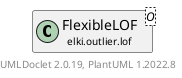 @startuml
    remove .*\.(Instance|Par|Parameterizer|Factory)$
    set namespaceSeparator none
    hide empty fields
    hide empty methods

    class "<size:14>FlexibleLOF.Par\n<size:10>elki.outlier.lof" as elki.outlier.lof.FlexibleLOF.Par<O> [[FlexibleLOF.Par.html]] {
        {static} +REACHABILITY_DISTANCE_FUNCTION_ID: OptionID
        {static} +KREF_ID: OptionID
        {static} +KREACH_ID: OptionID
        #krefer: int
        #kreach: int
        #distance: Distance<? super O>
        #reachabilityDistance: Distance<? super O>
        +configure(Parameterization): void
        +make(): FlexibleLOF<O>
    }

    interface "<size:14>Parameterizer\n<size:10>elki.utilities.optionhandling" as elki.utilities.optionhandling.Parameterizer [[../../utilities/optionhandling/Parameterizer.html]] {
        {abstract} +make(): Object
    }
    class "<size:14>FlexibleLOF\n<size:10>elki.outlier.lof" as elki.outlier.lof.FlexibleLOF<O> [[FlexibleLOF.html]]

    elki.utilities.optionhandling.Parameterizer <|.. elki.outlier.lof.FlexibleLOF.Par
    elki.outlier.lof.FlexibleLOF +-- elki.outlier.lof.FlexibleLOF.Par

    center footer UMLDoclet 2.0.19, PlantUML 1.2022.8
@enduml
